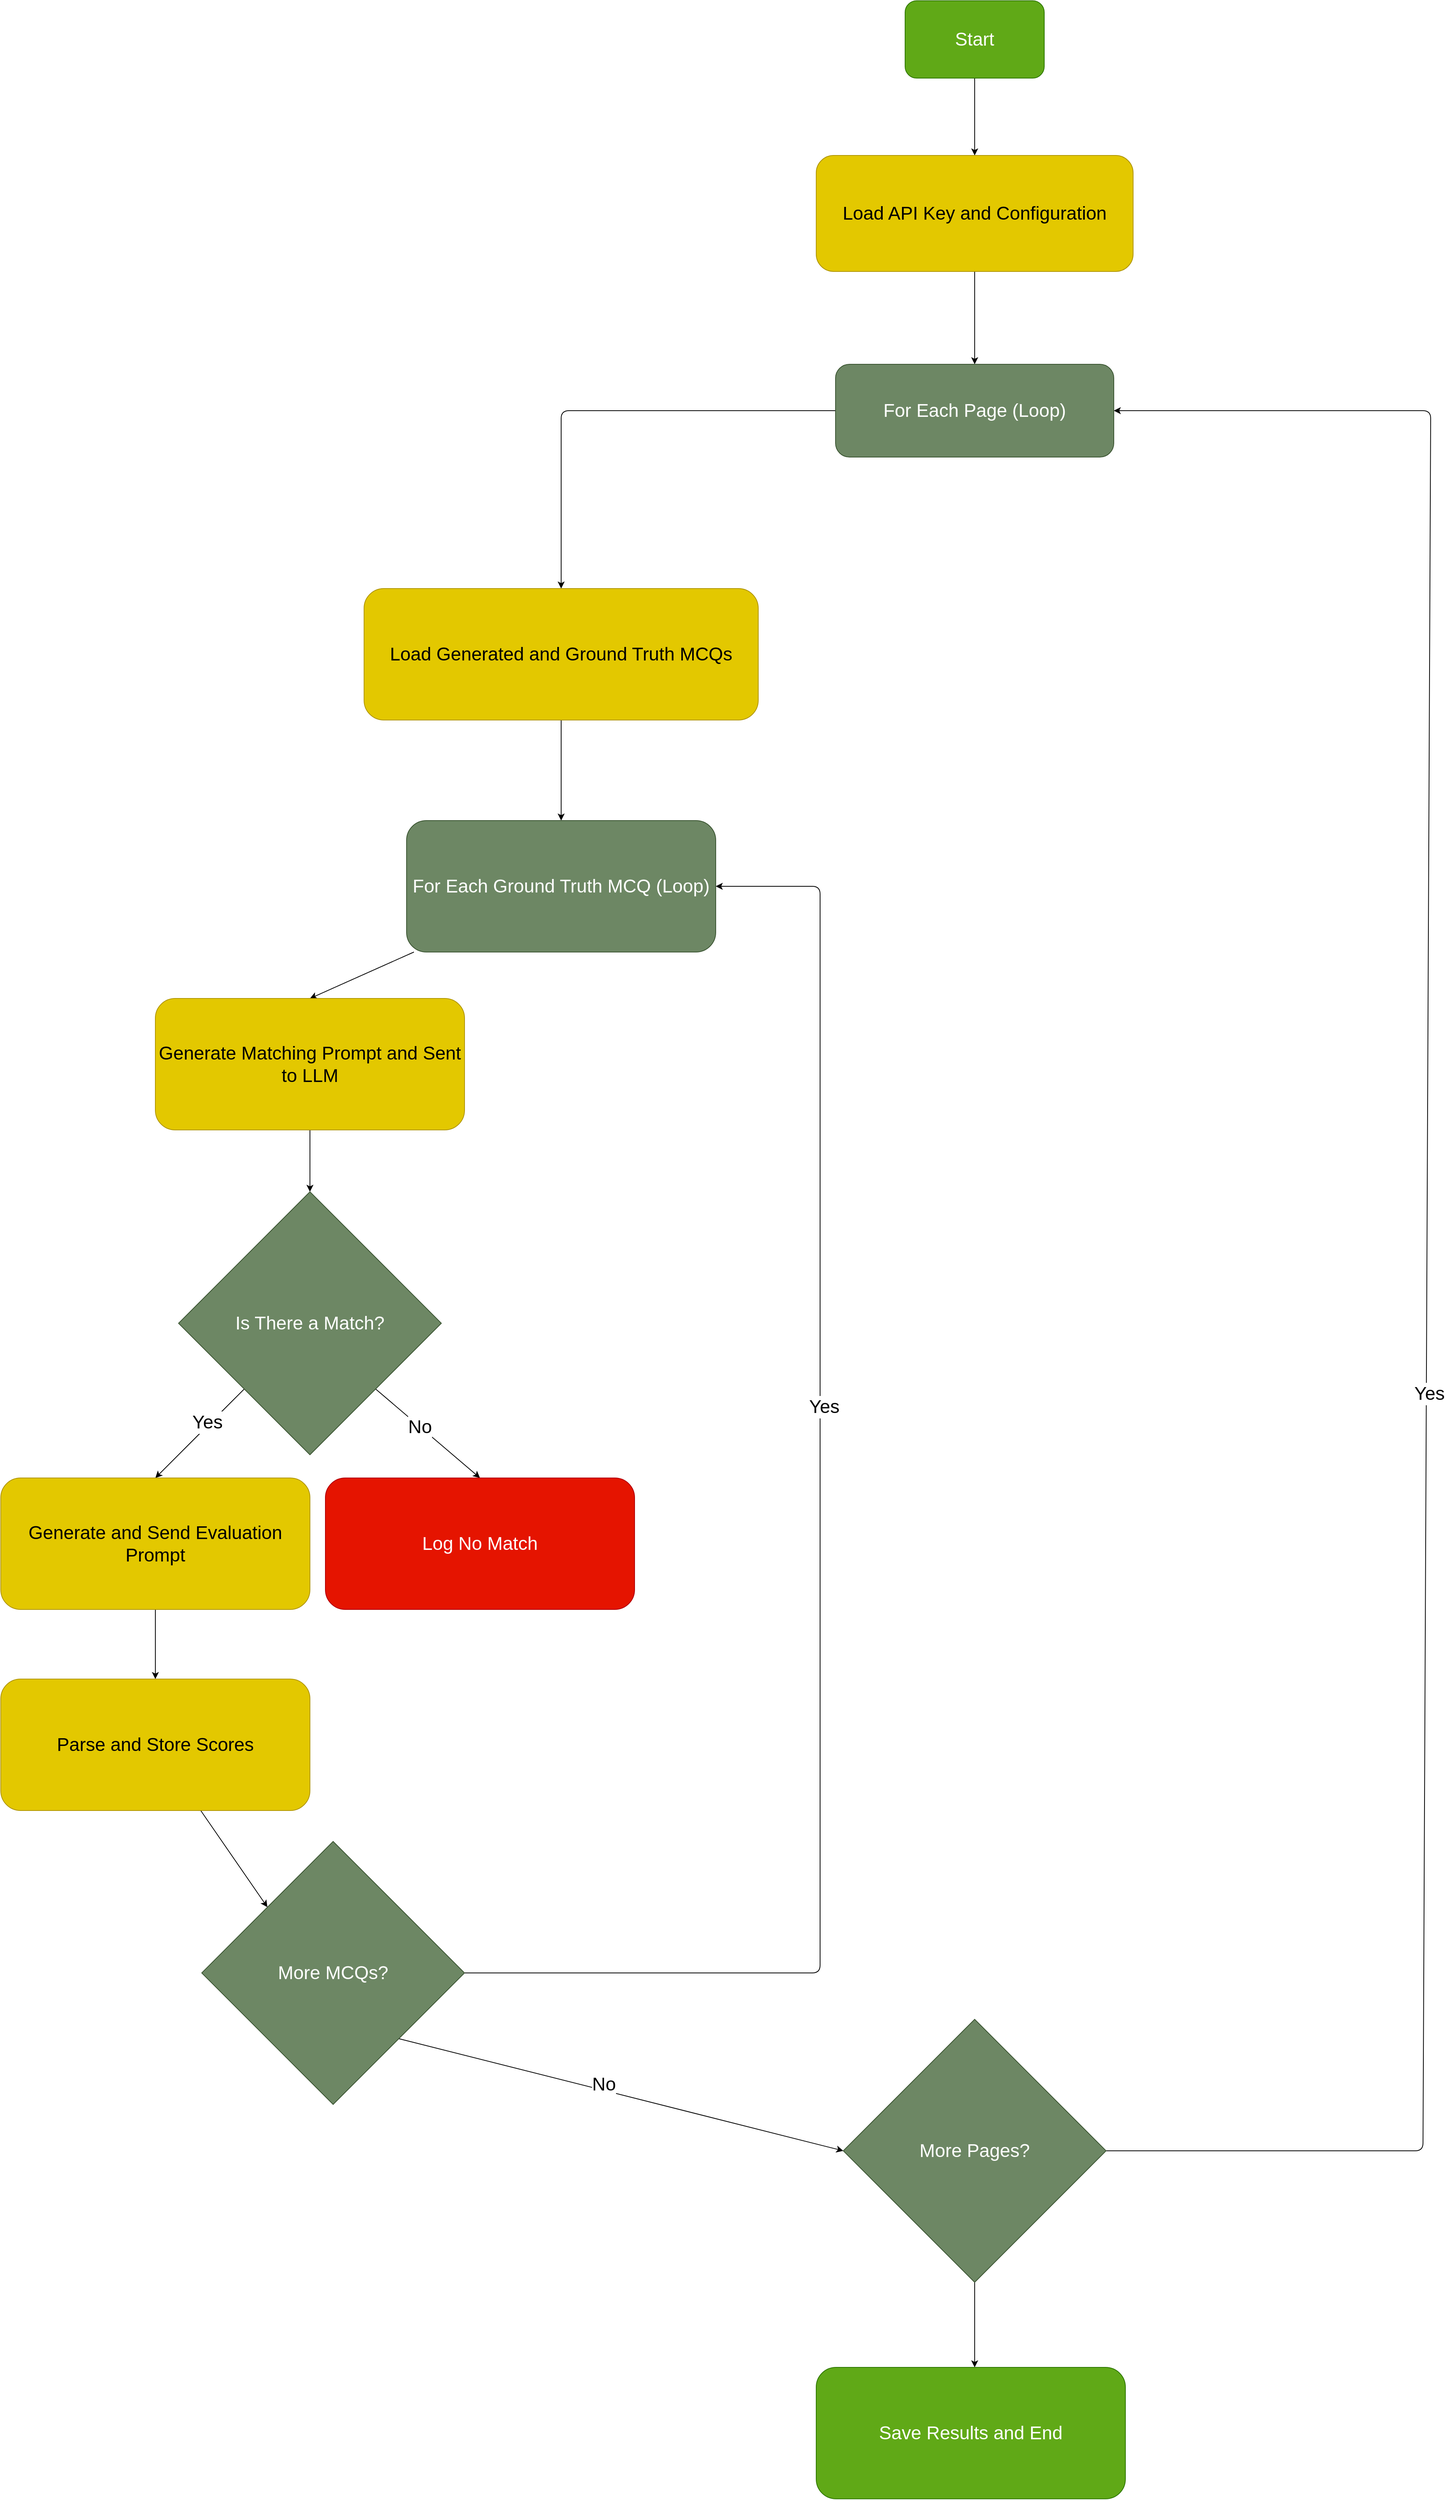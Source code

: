 <mxfile>
    <diagram id="zK69f-J8Pucq7udb9IZM" name="Page-1">
        <mxGraphModel dx="6876" dy="3204" grid="1" gridSize="10" guides="1" tooltips="1" connect="1" arrows="1" fold="1" page="1" pageScale="3" pageWidth="850" pageHeight="1100" math="0" shadow="0">
            <root>
                <mxCell id="0"/>
                <mxCell id="1" parent="0"/>
                <mxCell id="8" style="edgeStyle=none;html=1;fontSize=24;" parent="1" source="7" edge="1">
                    <mxGeometry relative="1" as="geometry">
                        <mxPoint x="1650" y="240" as="targetPoint"/>
                    </mxGeometry>
                </mxCell>
                <mxCell id="7" value="Start" style="rounded=1;whiteSpace=wrap;html=1;fontSize=24;fillColor=#60a917;fontColor=#ffffff;strokeColor=#2D7600;" parent="1" vertex="1">
                    <mxGeometry x="1560" y="40" width="180" height="100" as="geometry"/>
                </mxCell>
                <mxCell id="10" style="edgeStyle=none;html=1;fontSize=24;" parent="1" source="9" edge="1">
                    <mxGeometry relative="1" as="geometry">
                        <mxPoint x="1650" y="510" as="targetPoint"/>
                    </mxGeometry>
                </mxCell>
                <mxCell id="9" value="Load API Key and Configuration" style="rounded=1;whiteSpace=wrap;html=1;fontSize=24;fillColor=#e3c800;fontColor=#000000;strokeColor=#B09500;" parent="1" vertex="1">
                    <mxGeometry x="1445" y="240" width="410" height="150" as="geometry"/>
                </mxCell>
                <mxCell id="12" style="edgeStyle=none;html=1;fontSize=24;entryX=0.5;entryY=0;entryDx=0;entryDy=0;exitX=0;exitY=0.5;exitDx=0;exitDy=0;" parent="1" source="11" target="13" edge="1">
                    <mxGeometry relative="1" as="geometry">
                        <mxPoint x="1120" y="790" as="targetPoint"/>
                        <mxPoint x="1460" y="570" as="sourcePoint"/>
                        <Array as="points">
                            <mxPoint x="1115" y="570"/>
                        </Array>
                    </mxGeometry>
                </mxCell>
                <mxCell id="19" style="edgeStyle=none;html=1;fontSize=24;" parent="1" source="11" edge="1">
                    <mxGeometry relative="1" as="geometry">
                        <mxPoint x="1470" y="570" as="targetPoint"/>
                    </mxGeometry>
                </mxCell>
                <mxCell id="11" value="For Each Page (Loop)" style="rounded=1;whiteSpace=wrap;html=1;fontSize=24;fillColor=#6d8764;fontColor=#ffffff;strokeColor=#3A5431;" parent="1" vertex="1">
                    <mxGeometry x="1470" y="510" width="360" height="120" as="geometry"/>
                </mxCell>
                <mxCell id="16" style="edgeStyle=none;html=1;fontSize=24;" parent="1" source="13" edge="1">
                    <mxGeometry relative="1" as="geometry">
                        <mxPoint x="1115" y="1100" as="targetPoint"/>
                    </mxGeometry>
                </mxCell>
                <mxCell id="13" value="Load Generated and Ground Truth MCQs" style="rounded=1;whiteSpace=wrap;html=1;fontSize=24;fillColor=#e3c800;fontColor=#000000;strokeColor=#B09500;" parent="1" vertex="1">
                    <mxGeometry x="860" y="800" width="510" height="170" as="geometry"/>
                </mxCell>
                <mxCell id="22" style="edgeStyle=none;html=1;entryX=0.5;entryY=0;entryDx=0;entryDy=0;" edge="1" parent="1" source="14" target="20">
                    <mxGeometry relative="1" as="geometry"/>
                </mxCell>
                <mxCell id="14" value="For Each Ground Truth MCQ (Loop)" style="rounded=1;whiteSpace=wrap;html=1;fontSize=24;fillColor=#6d8764;fontColor=#ffffff;strokeColor=#3A5431;" parent="1" vertex="1">
                    <mxGeometry x="915" y="1100" width="400" height="170" as="geometry"/>
                </mxCell>
                <mxCell id="26" style="edgeStyle=none;html=1;entryX=0.5;entryY=0;entryDx=0;entryDy=0;fontSize=24;" edge="1" parent="1" source="20" target="25">
                    <mxGeometry relative="1" as="geometry"/>
                </mxCell>
                <mxCell id="20" value="Generate Matching Prompt and Sent to LLM" style="rounded=1;whiteSpace=wrap;html=1;fontSize=24;fillColor=#e3c800;fontColor=#000000;strokeColor=#B09500;" parent="1" vertex="1">
                    <mxGeometry x="590" y="1330" width="400" height="170" as="geometry"/>
                </mxCell>
                <mxCell id="27" style="edgeStyle=none;html=1;exitX=0;exitY=1;exitDx=0;exitDy=0;fontSize=24;" edge="1" parent="1" source="25">
                    <mxGeometry relative="1" as="geometry">
                        <mxPoint x="590" y="1950" as="targetPoint"/>
                    </mxGeometry>
                </mxCell>
                <mxCell id="29" value="Yes" style="edgeLabel;html=1;align=center;verticalAlign=middle;resizable=0;points=[];fontSize=24;" vertex="1" connectable="0" parent="27">
                    <mxGeometry x="-0.208" y="-4" relative="1" as="geometry">
                        <mxPoint as="offset"/>
                    </mxGeometry>
                </mxCell>
                <mxCell id="28" style="edgeStyle=none;html=1;exitX=1;exitY=1;exitDx=0;exitDy=0;fontSize=24;entryX=0.5;entryY=0;entryDx=0;entryDy=0;" edge="1" parent="1" source="25" target="33">
                    <mxGeometry relative="1" as="geometry">
                        <mxPoint x="980" y="1940" as="targetPoint"/>
                    </mxGeometry>
                </mxCell>
                <mxCell id="30" value="No" style="edgeLabel;html=1;align=center;verticalAlign=middle;resizable=0;points=[];fontSize=24;" vertex="1" connectable="0" parent="28">
                    <mxGeometry x="-0.234" y="-6" relative="1" as="geometry">
                        <mxPoint x="9" as="offset"/>
                    </mxGeometry>
                </mxCell>
                <mxCell id="25" value="&lt;font style=&quot;font-size: 24px;&quot;&gt;Is There a Match?&lt;/font&gt;" style="rhombus;whiteSpace=wrap;html=1;fillColor=#6d8764;fontColor=#ffffff;strokeColor=#3A5431;" vertex="1" parent="1">
                    <mxGeometry x="620" y="1580" width="340" height="340" as="geometry"/>
                </mxCell>
                <mxCell id="35" style="edgeStyle=none;html=1;entryX=0.5;entryY=0;entryDx=0;entryDy=0;fontSize=24;" edge="1" parent="1" source="32" target="34">
                    <mxGeometry relative="1" as="geometry"/>
                </mxCell>
                <mxCell id="32" value="Generate and Send Evaluation Prompt" style="rounded=1;whiteSpace=wrap;html=1;fontSize=24;fillColor=#e3c800;fontColor=#000000;strokeColor=#B09500;" vertex="1" parent="1">
                    <mxGeometry x="390" y="1950" width="400" height="170" as="geometry"/>
                </mxCell>
                <mxCell id="33" value="Log No Match" style="rounded=1;whiteSpace=wrap;html=1;fontSize=24;fillColor=#e51400;fontColor=#ffffff;strokeColor=#B20000;" vertex="1" parent="1">
                    <mxGeometry x="810" y="1950" width="400" height="170" as="geometry"/>
                </mxCell>
                <mxCell id="37" style="edgeStyle=none;html=1;entryX=0;entryY=0;entryDx=0;entryDy=0;fontSize=24;" edge="1" parent="1" source="34" target="36">
                    <mxGeometry relative="1" as="geometry"/>
                </mxCell>
                <mxCell id="34" value="Parse and Store Scores" style="rounded=1;whiteSpace=wrap;html=1;fontSize=24;fillColor=#e3c800;fontColor=#000000;strokeColor=#B09500;" vertex="1" parent="1">
                    <mxGeometry x="390" y="2210" width="400" height="170" as="geometry"/>
                </mxCell>
                <mxCell id="39" style="edgeStyle=none;html=1;fontSize=24;" edge="1" parent="1" source="36" target="14">
                    <mxGeometry relative="1" as="geometry">
                        <mxPoint x="1450" y="1190" as="targetPoint"/>
                        <Array as="points">
                            <mxPoint x="1450" y="2590"/>
                            <mxPoint x="1450" y="1185"/>
                        </Array>
                    </mxGeometry>
                </mxCell>
                <mxCell id="40" value="Yes" style="edgeLabel;html=1;align=center;verticalAlign=middle;resizable=0;points=[];fontSize=24;" vertex="1" connectable="0" parent="39">
                    <mxGeometry x="0.193" y="-5" relative="1" as="geometry">
                        <mxPoint y="1" as="offset"/>
                    </mxGeometry>
                </mxCell>
                <mxCell id="42" style="edgeStyle=none;html=1;exitX=1;exitY=1;exitDx=0;exitDy=0;entryX=0;entryY=0.5;entryDx=0;entryDy=0;fontSize=24;" edge="1" parent="1" source="36" target="41">
                    <mxGeometry relative="1" as="geometry"/>
                </mxCell>
                <mxCell id="43" value="No" style="edgeLabel;html=1;align=center;verticalAlign=middle;resizable=0;points=[];fontSize=24;" vertex="1" connectable="0" parent="42">
                    <mxGeometry x="-0.23" y="-3" relative="1" as="geometry">
                        <mxPoint x="44" as="offset"/>
                    </mxGeometry>
                </mxCell>
                <mxCell id="36" value="&lt;span style=&quot;font-size: 24px;&quot;&gt;More MCQs?&lt;/span&gt;" style="rhombus;whiteSpace=wrap;html=1;fillColor=#6d8764;fontColor=#ffffff;strokeColor=#3A5431;" vertex="1" parent="1">
                    <mxGeometry x="650" y="2420" width="340" height="340" as="geometry"/>
                </mxCell>
                <mxCell id="44" style="edgeStyle=none;html=1;exitX=1;exitY=0.5;exitDx=0;exitDy=0;entryX=1;entryY=0.5;entryDx=0;entryDy=0;fontSize=24;" edge="1" parent="1" source="41" target="11">
                    <mxGeometry relative="1" as="geometry">
                        <Array as="points">
                            <mxPoint x="2230" y="2820"/>
                            <mxPoint x="2240" y="570"/>
                        </Array>
                    </mxGeometry>
                </mxCell>
                <mxCell id="45" value="Yes" style="edgeLabel;html=1;align=center;verticalAlign=middle;resizable=0;points=[];fontSize=24;" vertex="1" connectable="0" parent="44">
                    <mxGeometry x="-0.094" y="-3" relative="1" as="geometry">
                        <mxPoint y="1" as="offset"/>
                    </mxGeometry>
                </mxCell>
                <mxCell id="46" style="edgeStyle=none;html=1;exitX=0.5;exitY=1;exitDx=0;exitDy=0;fontSize=24;" edge="1" parent="1" source="41">
                    <mxGeometry relative="1" as="geometry">
                        <mxPoint x="1650" y="3100" as="targetPoint"/>
                        <Array as="points">
                            <mxPoint x="1650" y="3040"/>
                        </Array>
                    </mxGeometry>
                </mxCell>
                <mxCell id="41" value="&lt;span style=&quot;font-size: 24px;&quot;&gt;More Pages?&lt;/span&gt;" style="rhombus;whiteSpace=wrap;html=1;fillColor=#6d8764;fontColor=#ffffff;strokeColor=#3A5431;" vertex="1" parent="1">
                    <mxGeometry x="1480" y="2650" width="340" height="340" as="geometry"/>
                </mxCell>
                <mxCell id="48" value="Save Results and End" style="rounded=1;whiteSpace=wrap;html=1;fontSize=24;fillColor=#60a917;fontColor=#ffffff;strokeColor=#2D7600;" vertex="1" parent="1">
                    <mxGeometry x="1445" y="3100" width="400" height="170" as="geometry"/>
                </mxCell>
            </root>
        </mxGraphModel>
    </diagram>
</mxfile>